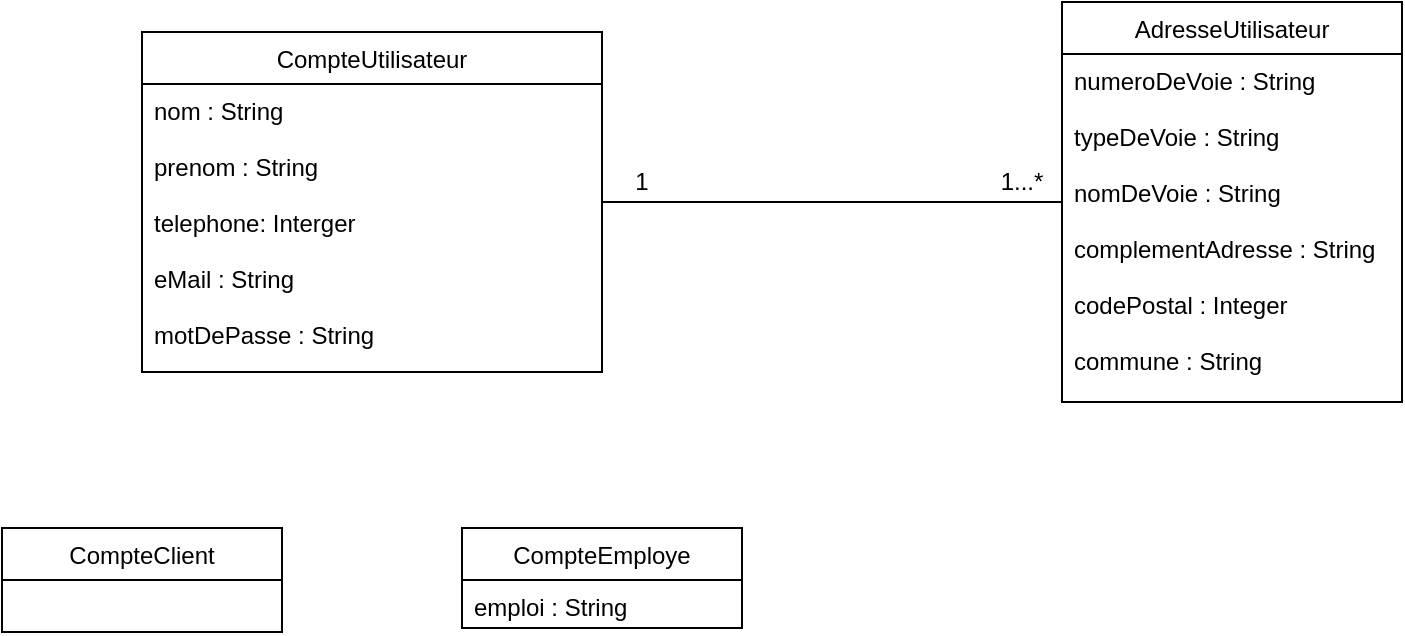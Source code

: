 <mxfile version="10.9.8" type="github"><diagram id="iFtaI4_oJRh_YDRQLk8V" name="Page-1"><mxGraphModel dx="868" dy="421" grid="1" gridSize="10" guides="1" tooltips="1" connect="1" arrows="1" fold="1" page="1" pageScale="1" pageWidth="827" pageHeight="1169" math="0" shadow="0"><root><mxCell id="0"/><mxCell id="1" parent="0"/><mxCell id="cghVoesMxvdClqdHBS0Q-1" value="CompteEmploye" style="swimlane;fontStyle=0;childLayout=stackLayout;horizontal=1;startSize=26;fillColor=none;horizontalStack=0;resizeParent=1;resizeParentMax=0;resizeLast=0;collapsible=1;marginBottom=0;" vertex="1" parent="1"><mxGeometry x="260" y="303" width="140" height="50" as="geometry"/></mxCell><mxCell id="cghVoesMxvdClqdHBS0Q-2" value="emploi : String&#xA;" style="text;strokeColor=none;fillColor=none;align=left;verticalAlign=top;spacingLeft=4;spacingRight=4;overflow=hidden;rotatable=0;points=[[0,0.5],[1,0.5]];portConstraint=eastwest;" vertex="1" parent="cghVoesMxvdClqdHBS0Q-1"><mxGeometry y="26" width="140" height="24" as="geometry"/></mxCell><mxCell id="cghVoesMxvdClqdHBS0Q-3" value="CompteUtilisateur" style="swimlane;fontStyle=0;childLayout=stackLayout;horizontal=1;startSize=26;fillColor=none;horizontalStack=0;resizeParent=1;resizeParentMax=0;resizeLast=0;collapsible=1;marginBottom=0;" vertex="1" parent="1"><mxGeometry x="100" y="55" width="230" height="170" as="geometry"/></mxCell><mxCell id="cghVoesMxvdClqdHBS0Q-4" value="nom : String&#xA;&#xA;prenom : String&#xA;&#xA;telephone: Interger&#xA;&#xA;eMail : String&#xA;&#xA;motDePasse : String&#xA;" style="text;strokeColor=none;fillColor=none;align=left;verticalAlign=top;spacingLeft=4;spacingRight=4;overflow=hidden;rotatable=0;points=[[0,0.5],[1,0.5]];portConstraint=eastwest;" vertex="1" parent="cghVoesMxvdClqdHBS0Q-3"><mxGeometry y="26" width="230" height="144" as="geometry"/></mxCell><mxCell id="cghVoesMxvdClqdHBS0Q-5" value="CompteClient" style="swimlane;fontStyle=0;childLayout=stackLayout;horizontal=1;startSize=26;fillColor=none;horizontalStack=0;resizeParent=1;resizeParentMax=0;resizeLast=0;collapsible=1;marginBottom=0;" vertex="1" parent="1"><mxGeometry x="30" y="303" width="140" height="52" as="geometry"/></mxCell><mxCell id="cghVoesMxvdClqdHBS0Q-6" value="AdresseUtilisateur" style="swimlane;fontStyle=0;childLayout=stackLayout;horizontal=1;startSize=26;fillColor=none;horizontalStack=0;resizeParent=1;resizeParentMax=0;resizeLast=0;collapsible=1;marginBottom=0;" vertex="1" parent="1"><mxGeometry x="560" y="40" width="170" height="200" as="geometry"/></mxCell><mxCell id="cghVoesMxvdClqdHBS0Q-7" value="numeroDeVoie : String&#xA;&#xA;typeDeVoie : String&#xA;&#xA;nomDeVoie : String&#xA;&#xA;complementAdresse : String&#xA;&#xA;codePostal : Integer&#xA;&#xA;commune : String&#xA;&#xA;&#xA;&#xA;" style="text;strokeColor=none;fillColor=none;align=left;verticalAlign=top;spacingLeft=4;spacingRight=4;overflow=hidden;rotatable=0;points=[[0,0.5],[1,0.5]];portConstraint=eastwest;" vertex="1" parent="cghVoesMxvdClqdHBS0Q-6"><mxGeometry y="26" width="170" height="174" as="geometry"/></mxCell><mxCell id="cghVoesMxvdClqdHBS0Q-8" style="edgeStyle=none;rounded=0;orthogonalLoop=1;jettySize=auto;html=1;entryX=0;entryY=0.5;entryDx=0;entryDy=0;endArrow=none;endFill=0;exitX=1;exitY=0.41;exitDx=0;exitDy=0;exitPerimeter=0;" edge="1" parent="1" source="cghVoesMxvdClqdHBS0Q-4" target="cghVoesMxvdClqdHBS0Q-6"><mxGeometry relative="1" as="geometry"/></mxCell><mxCell id="cghVoesMxvdClqdHBS0Q-9" value="1" style="text;html=1;strokeColor=none;fillColor=none;align=center;verticalAlign=middle;whiteSpace=wrap;rounded=0;" vertex="1" parent="1"><mxGeometry x="330" y="120" width="40" height="20" as="geometry"/></mxCell><mxCell id="cghVoesMxvdClqdHBS0Q-10" value="1...*" style="text;html=1;strokeColor=none;fillColor=none;align=center;verticalAlign=middle;whiteSpace=wrap;rounded=0;" vertex="1" parent="1"><mxGeometry x="520" y="120" width="40" height="20" as="geometry"/></mxCell></root></mxGraphModel></diagram></mxfile>
